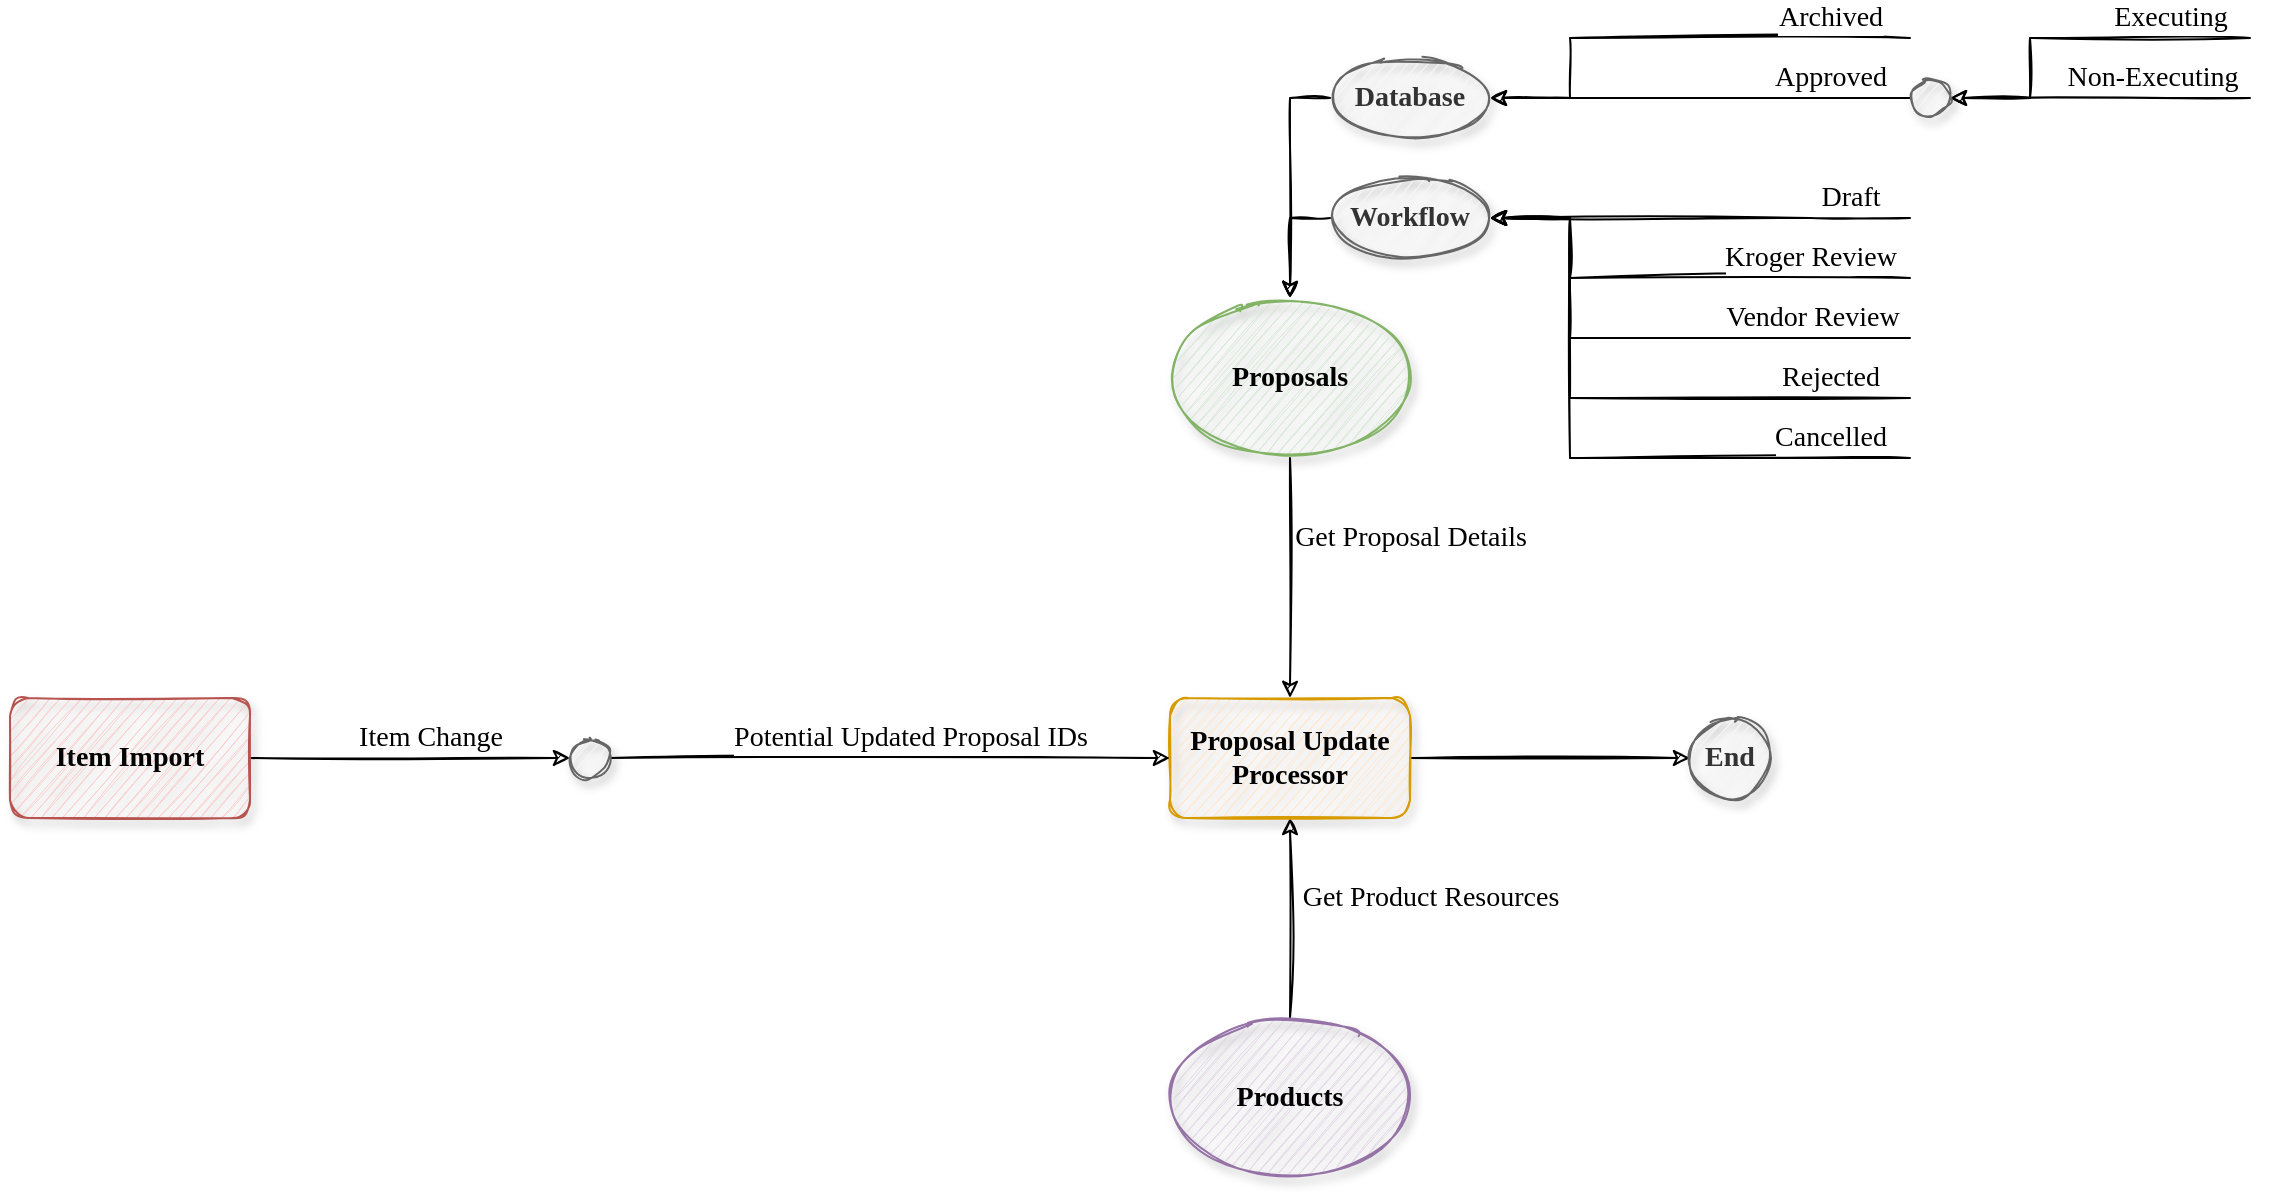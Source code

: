 <mxfile version="14.8.6" type="github"><diagram id="DQ5C5lG7SInc3p99U6VC" name="Page-1"><mxGraphModel dx="1422" dy="882" grid="1" gridSize="10" guides="1" tooltips="1" connect="1" arrows="1" fold="1" page="1" pageScale="1" pageWidth="827" pageHeight="1169" math="0" shadow="0"><root><mxCell id="0"/><mxCell id="1" parent="0"/><mxCell id="K9nIsjoXFBJWTDQDrknV-18" value="&lt;b&gt;Proposals&lt;/b&gt;" style="ellipse;whiteSpace=wrap;html=1;fillColor=#d5e8d4;strokeColor=#82b366;shadow=1;sketch=1;fontFamily=Comic Sans MS;verticalAlign=middle;fontSize=14;" vertex="1" parent="1"><mxGeometry x="660" y="220" width="120" height="80" as="geometry"/></mxCell><mxCell id="K9nIsjoXFBJWTDQDrknV-50" style="edgeStyle=orthogonalEdgeStyle;rounded=0;jumpSize=6;orthogonalLoop=1;jettySize=auto;html=1;entryX=0.5;entryY=1;entryDx=0;entryDy=0;endArrow=classic;endFill=1;startSize=6;endSize=6;strokeColor=#000000;strokeWidth=1;shadow=0;sketch=1;fontFamily=Comic Sans MS;verticalAlign=middle;fontSize=14;" edge="1" parent="1" source="K9nIsjoXFBJWTDQDrknV-19" target="K9nIsjoXFBJWTDQDrknV-46"><mxGeometry relative="1" as="geometry"/></mxCell><mxCell id="K9nIsjoXFBJWTDQDrknV-51" value="Get Product Resources" style="edgeLabel;html=1;align=center;verticalAlign=bottom;resizable=0;points=[];fontFamily=Comic Sans MS;fontSize=14;labelBackgroundColor=#ffffff;" vertex="1" connectable="0" parent="K9nIsjoXFBJWTDQDrknV-50"><mxGeometry x="-0.3" relative="1" as="geometry"><mxPoint x="70" y="-15" as="offset"/></mxGeometry></mxCell><mxCell id="K9nIsjoXFBJWTDQDrknV-19" value="&lt;b&gt;Products&lt;/b&gt;" style="ellipse;whiteSpace=wrap;html=1;fillColor=#e1d5e7;strokeColor=#9673a6;shadow=1;sketch=1;fontFamily=Comic Sans MS;verticalAlign=middle;fontSize=14;" vertex="1" parent="1"><mxGeometry x="660" y="580" width="120" height="80" as="geometry"/></mxCell><mxCell id="K9nIsjoXFBJWTDQDrknV-20" value="" style="endArrow=classic;html=1;edgeStyle=orthogonalEdgeStyle;strokeWidth=1;startSize=6;endSize=6;jumpSize=6;rounded=0;endFill=1;entryX=0.5;entryY=0;entryDx=0;entryDy=0;shadow=0;sketch=1;fontFamily=Comic Sans MS;verticalAlign=middle;fontSize=14;" edge="1" parent="1" source="K9nIsjoXFBJWTDQDrknV-18" target="K9nIsjoXFBJWTDQDrknV-46"><mxGeometry width="50" height="50" relative="1" as="geometry"><mxPoint x="420" y="420" as="sourcePoint"/><mxPoint x="720" y="480" as="targetPoint"/></mxGeometry></mxCell><mxCell id="K9nIsjoXFBJWTDQDrknV-21" value="Get Proposal Details" style="edgeLabel;html=1;align=center;verticalAlign=bottom;resizable=0;points=[];fontFamily=Comic Sans MS;fontSize=14;" vertex="1" connectable="0" parent="K9nIsjoXFBJWTDQDrknV-20"><mxGeometry x="-0.417" y="1" relative="1" as="geometry"><mxPoint x="59" y="15" as="offset"/></mxGeometry></mxCell><mxCell id="K9nIsjoXFBJWTDQDrknV-24" style="edgeStyle=orthogonalEdgeStyle;rounded=0;jumpSize=6;orthogonalLoop=1;jettySize=auto;html=1;endArrow=classic;endFill=1;startSize=6;endSize=6;strokeColor=#000000;strokeWidth=1;exitX=0;exitY=0.5;exitDx=0;exitDy=0;shadow=0;sketch=1;fontFamily=Comic Sans MS;verticalAlign=middle;fontSize=14;" edge="1" parent="1" source="K9nIsjoXFBJWTDQDrknV-22" target="K9nIsjoXFBJWTDQDrknV-18"><mxGeometry relative="1" as="geometry"/></mxCell><mxCell id="K9nIsjoXFBJWTDQDrknV-22" value="&lt;b&gt;Database&lt;/b&gt;" style="ellipse;whiteSpace=wrap;html=1;fillColor=#f5f5f5;strokeColor=#666666;fontColor=#333333;shadow=1;sketch=1;fontFamily=Comic Sans MS;verticalAlign=middle;fontSize=14;" vertex="1" parent="1"><mxGeometry x="740" y="100" width="80" height="40" as="geometry"/></mxCell><mxCell id="K9nIsjoXFBJWTDQDrknV-25" style="edgeStyle=orthogonalEdgeStyle;rounded=0;jumpSize=6;orthogonalLoop=1;jettySize=auto;html=1;endArrow=classic;endFill=1;startSize=6;endSize=6;strokeColor=#000000;strokeWidth=1;shadow=0;sketch=1;fontFamily=Comic Sans MS;verticalAlign=middle;fontSize=14;" edge="1" parent="1" source="K9nIsjoXFBJWTDQDrknV-23"><mxGeometry relative="1" as="geometry"><mxPoint x="720" y="220" as="targetPoint"/></mxGeometry></mxCell><mxCell id="K9nIsjoXFBJWTDQDrknV-23" value="&lt;b&gt;Workflow&lt;/b&gt;" style="ellipse;whiteSpace=wrap;html=1;fillColor=#f5f5f5;strokeColor=#666666;fontColor=#333333;shadow=1;sketch=1;fontFamily=Comic Sans MS;verticalAlign=middle;fontSize=14;" vertex="1" parent="1"><mxGeometry x="740" y="160" width="80" height="40" as="geometry"/></mxCell><mxCell id="K9nIsjoXFBJWTDQDrknV-26" value="" style="endArrow=classic;html=1;edgeStyle=orthogonalEdgeStyle;strokeWidth=1;startSize=6;endSize=6;jumpSize=6;rounded=0;endFill=1;entryX=1;entryY=0.5;entryDx=0;entryDy=0;exitX=0;exitY=0.5;exitDx=0;exitDy=0;shadow=0;sketch=1;fontFamily=Comic Sans MS;verticalAlign=middle;fontSize=14;" edge="1" parent="1" source="K9nIsjoXFBJWTDQDrknV-34" target="K9nIsjoXFBJWTDQDrknV-22"><mxGeometry width="50" height="50" relative="1" as="geometry"><mxPoint x="1020" y="120" as="sourcePoint"/><mxPoint x="950" y="370" as="targetPoint"/></mxGeometry></mxCell><mxCell id="K9nIsjoXFBJWTDQDrknV-27" value="Approved" style="edgeLabel;html=1;align=center;verticalAlign=bottom;resizable=0;points=[];fontFamily=Comic Sans MS;fontSize=14;" vertex="1" connectable="0" parent="K9nIsjoXFBJWTDQDrknV-26"><mxGeometry x="-0.417" y="1" relative="1" as="geometry"><mxPoint x="21" y="-1" as="offset"/></mxGeometry></mxCell><mxCell id="K9nIsjoXFBJWTDQDrknV-28" value="" style="endArrow=classic;html=1;edgeStyle=orthogonalEdgeStyle;strokeWidth=1;startSize=6;endSize=6;jumpSize=6;rounded=0;endFill=1;entryX=1;entryY=0.5;entryDx=0;entryDy=0;shadow=0;sketch=1;fontFamily=Comic Sans MS;verticalAlign=middle;fontSize=14;" edge="1" parent="1" target="K9nIsjoXFBJWTDQDrknV-22"><mxGeometry width="50" height="50" relative="1" as="geometry"><mxPoint x="1030" y="90" as="sourcePoint"/><mxPoint x="820" y="90" as="targetPoint"/><Array as="points"><mxPoint x="860" y="90"/><mxPoint x="860" y="120"/></Array></mxGeometry></mxCell><mxCell id="K9nIsjoXFBJWTDQDrknV-29" value="Archived" style="edgeLabel;html=1;align=center;verticalAlign=bottom;resizable=0;points=[];fontFamily=Comic Sans MS;fontSize=14;" vertex="1" connectable="0" parent="K9nIsjoXFBJWTDQDrknV-28"><mxGeometry x="-0.417" y="1" relative="1" as="geometry"><mxPoint x="30" y="-1" as="offset"/></mxGeometry></mxCell><mxCell id="K9nIsjoXFBJWTDQDrknV-30" value="" style="endArrow=classic;html=1;edgeStyle=orthogonalEdgeStyle;strokeWidth=1;startSize=6;endSize=6;jumpSize=6;rounded=0;endFill=1;entryX=1;entryY=0.5;entryDx=0;entryDy=0;shadow=0;sketch=1;fontFamily=Comic Sans MS;verticalAlign=bottom;fontSize=14;" edge="1" parent="1" target="K9nIsjoXFBJWTDQDrknV-34"><mxGeometry width="50" height="50" relative="1" as="geometry"><mxPoint x="1200" y="90" as="sourcePoint"/><mxPoint x="1150" y="90" as="targetPoint"/><Array as="points"><mxPoint x="1090" y="90"/><mxPoint x="1090" y="120"/></Array></mxGeometry></mxCell><mxCell id="K9nIsjoXFBJWTDQDrknV-31" value="Executing" style="edgeLabel;html=1;align=center;verticalAlign=bottom;resizable=0;points=[];fontFamily=Comic Sans MS;fontSize=14;" vertex="1" connectable="0" parent="K9nIsjoXFBJWTDQDrknV-30"><mxGeometry x="-0.417" y="1" relative="1" as="geometry"><mxPoint x="12" y="-1" as="offset"/></mxGeometry></mxCell><mxCell id="K9nIsjoXFBJWTDQDrknV-32" value="" style="endArrow=classic;html=1;edgeStyle=orthogonalEdgeStyle;strokeWidth=1;startSize=6;endSize=6;jumpSize=6;rounded=0;endFill=1;entryX=1;entryY=0.5;entryDx=0;entryDy=0;shadow=0;sketch=1;fontFamily=Comic Sans MS;verticalAlign=bottom;fontSize=14;" edge="1" parent="1" target="K9nIsjoXFBJWTDQDrknV-34"><mxGeometry width="50" height="50" relative="1" as="geometry"><mxPoint x="1200" y="120" as="sourcePoint"/><mxPoint x="1080" y="170" as="targetPoint"/><Array as="points"><mxPoint x="1200" y="120"/></Array></mxGeometry></mxCell><mxCell id="K9nIsjoXFBJWTDQDrknV-33" value="Non-Executing" style="edgeLabel;html=1;align=center;verticalAlign=bottom;resizable=0;points=[];fontFamily=Comic Sans MS;fontSize=14;" vertex="1" connectable="0" parent="K9nIsjoXFBJWTDQDrknV-32"><mxGeometry x="-0.417" y="1" relative="1" as="geometry"><mxPoint x="-6" y="-1" as="offset"/></mxGeometry></mxCell><mxCell id="K9nIsjoXFBJWTDQDrknV-34" value="" style="ellipse;whiteSpace=wrap;html=1;aspect=fixed;fillColor=#f5f5f5;strokeColor=#666666;fontColor=#333333;shadow=1;sketch=1;fontFamily=Comic Sans MS;verticalAlign=bottom;fontSize=14;" vertex="1" parent="1"><mxGeometry x="1030" y="110" width="20" height="20" as="geometry"/></mxCell><mxCell id="K9nIsjoXFBJWTDQDrknV-36" value="" style="endArrow=classic;html=1;edgeStyle=orthogonalEdgeStyle;strokeWidth=1;startSize=6;endSize=6;jumpSize=6;rounded=0;endFill=1;entryX=1;entryY=0.5;entryDx=0;entryDy=0;shadow=0;sketch=1;fontFamily=Comic Sans MS;verticalAlign=middle;fontSize=14;" edge="1" parent="1" target="K9nIsjoXFBJWTDQDrknV-23"><mxGeometry width="50" height="50" relative="1" as="geometry"><mxPoint x="1030" y="180" as="sourcePoint"/><mxPoint x="880" y="210" as="targetPoint"/><Array as="points"><mxPoint x="980" y="180"/><mxPoint x="980" y="180"/></Array></mxGeometry></mxCell><mxCell id="K9nIsjoXFBJWTDQDrknV-37" value="Draft" style="edgeLabel;html=1;align=center;verticalAlign=bottom;resizable=0;points=[];fontFamily=Comic Sans MS;fontSize=14;" vertex="1" connectable="0" parent="K9nIsjoXFBJWTDQDrknV-36"><mxGeometry x="-0.417" y="1" relative="1" as="geometry"><mxPoint x="31" y="-1" as="offset"/></mxGeometry></mxCell><mxCell id="K9nIsjoXFBJWTDQDrknV-38" value="" style="endArrow=classic;html=1;edgeStyle=orthogonalEdgeStyle;strokeWidth=1;startSize=6;endSize=6;jumpSize=6;rounded=0;endFill=1;shadow=0;sketch=1;fontFamily=Comic Sans MS;verticalAlign=middle;fontSize=14;" edge="1" parent="1"><mxGeometry width="50" height="50" relative="1" as="geometry"><mxPoint x="1030" y="210" as="sourcePoint"/><mxPoint x="820" y="180" as="targetPoint"/><Array as="points"><mxPoint x="1030" y="210"/><mxPoint x="860" y="210"/><mxPoint x="860" y="180"/></Array></mxGeometry></mxCell><mxCell id="K9nIsjoXFBJWTDQDrknV-39" value="Kroger Review" style="edgeLabel;html=1;align=center;verticalAlign=bottom;resizable=0;points=[];fontFamily=Comic Sans MS;fontSize=14;" vertex="1" connectable="0" parent="K9nIsjoXFBJWTDQDrknV-38"><mxGeometry x="-0.417" y="1" relative="1" as="geometry"><mxPoint x="20" y="-1" as="offset"/></mxGeometry></mxCell><mxCell id="K9nIsjoXFBJWTDQDrknV-40" value="" style="endArrow=classic;html=1;edgeStyle=orthogonalEdgeStyle;strokeWidth=1;startSize=6;endSize=6;jumpSize=6;rounded=0;endFill=1;entryX=1;entryY=0.5;entryDx=0;entryDy=0;shadow=0;sketch=1;fontFamily=Comic Sans MS;verticalAlign=middle;fontSize=14;" edge="1" parent="1" target="K9nIsjoXFBJWTDQDrknV-23"><mxGeometry width="50" height="50" relative="1" as="geometry"><mxPoint x="1030" y="240" as="sourcePoint"/><mxPoint x="830" y="261" as="targetPoint"/><Array as="points"><mxPoint x="1030" y="240"/><mxPoint x="860" y="240"/><mxPoint x="860" y="180"/></Array></mxGeometry></mxCell><mxCell id="K9nIsjoXFBJWTDQDrknV-41" value="Vendor Review" style="edgeLabel;html=1;align=center;verticalAlign=bottom;resizable=0;points=[];fontFamily=Comic Sans MS;fontSize=14;" vertex="1" connectable="0" parent="K9nIsjoXFBJWTDQDrknV-40"><mxGeometry x="-0.417" y="1" relative="1" as="geometry"><mxPoint x="29" y="-1" as="offset"/></mxGeometry></mxCell><mxCell id="K9nIsjoXFBJWTDQDrknV-42" value="" style="endArrow=classic;html=1;edgeStyle=orthogonalEdgeStyle;strokeWidth=1;startSize=6;endSize=6;jumpSize=6;rounded=0;endFill=1;entryX=1;entryY=0.5;entryDx=0;entryDy=0;shadow=0;sketch=1;fontFamily=Comic Sans MS;verticalAlign=middle;fontSize=14;" edge="1" parent="1" target="K9nIsjoXFBJWTDQDrknV-23"><mxGeometry width="50" height="50" relative="1" as="geometry"><mxPoint x="1030" y="270" as="sourcePoint"/><mxPoint x="840" y="290" as="targetPoint"/><Array as="points"><mxPoint x="1030" y="270"/><mxPoint x="860" y="270"/><mxPoint x="860" y="180"/></Array></mxGeometry></mxCell><mxCell id="K9nIsjoXFBJWTDQDrknV-43" value="Rejected" style="edgeLabel;html=1;align=center;verticalAlign=bottom;resizable=0;points=[];fontFamily=Comic Sans MS;fontSize=14;" vertex="1" connectable="0" parent="K9nIsjoXFBJWTDQDrknV-42"><mxGeometry x="-0.417" y="1" relative="1" as="geometry"><mxPoint x="47" y="-1" as="offset"/></mxGeometry></mxCell><mxCell id="K9nIsjoXFBJWTDQDrknV-44" value="" style="endArrow=classic;html=1;edgeStyle=orthogonalEdgeStyle;strokeWidth=1;startSize=6;endSize=6;jumpSize=6;rounded=0;endFill=1;shadow=0;sketch=1;fontFamily=Comic Sans MS;verticalAlign=middle;fontSize=14;" edge="1" parent="1"><mxGeometry width="50" height="50" relative="1" as="geometry"><mxPoint x="1030" y="300" as="sourcePoint"/><mxPoint x="820" y="180" as="targetPoint"/><Array as="points"><mxPoint x="1030" y="300"/><mxPoint x="860" y="300"/><mxPoint x="860" y="180"/></Array></mxGeometry></mxCell><mxCell id="K9nIsjoXFBJWTDQDrknV-45" value="Cancelled" style="edgeLabel;html=1;align=center;verticalAlign=bottom;resizable=0;points=[];fontFamily=Comic Sans MS;fontSize=14;" vertex="1" connectable="0" parent="K9nIsjoXFBJWTDQDrknV-44"><mxGeometry x="-0.417" y="1" relative="1" as="geometry"><mxPoint x="56" y="-1" as="offset"/></mxGeometry></mxCell><mxCell id="K9nIsjoXFBJWTDQDrknV-52" style="edgeStyle=orthogonalEdgeStyle;rounded=0;jumpSize=6;orthogonalLoop=1;jettySize=auto;html=1;endArrow=classic;endFill=1;startSize=6;endSize=6;strokeColor=#000000;strokeWidth=1;entryX=0;entryY=0.5;entryDx=0;entryDy=0;shadow=0;sketch=1;fontFamily=Comic Sans MS;verticalAlign=middle;fontSize=14;" edge="1" parent="1" source="K9nIsjoXFBJWTDQDrknV-46" target="K9nIsjoXFBJWTDQDrknV-54"><mxGeometry relative="1" as="geometry"><mxPoint x="1030" y="450" as="targetPoint"/></mxGeometry></mxCell><mxCell id="K9nIsjoXFBJWTDQDrknV-46" value="&lt;b&gt;Proposal Update Processor&lt;/b&gt;" style="rounded=1;whiteSpace=wrap;html=1;fillColor=#ffe6cc;strokeColor=#d79b00;shadow=1;sketch=1;fontFamily=Comic Sans MS;verticalAlign=middle;fontSize=14;" vertex="1" parent="1"><mxGeometry x="660" y="420" width="120" height="60" as="geometry"/></mxCell><mxCell id="K9nIsjoXFBJWTDQDrknV-48" style="edgeStyle=orthogonalEdgeStyle;jumpSize=6;orthogonalLoop=1;jettySize=auto;html=1;endArrow=classic;endFill=1;startSize=6;endSize=6;strokeColor=#000000;strokeWidth=1;rounded=0;shadow=0;sketch=1;fontFamily=Comic Sans MS;verticalAlign=middle;fontSize=14;" edge="1" parent="1" source="K9nIsjoXFBJWTDQDrknV-47" target="K9nIsjoXFBJWTDQDrknV-46"><mxGeometry relative="1" as="geometry"/></mxCell><mxCell id="K9nIsjoXFBJWTDQDrknV-58" value="Potential Updated Proposal IDs" style="edgeLabel;html=1;align=center;verticalAlign=bottom;resizable=0;points=[];fontSize=14;fontFamily=Comic Sans MS;" vertex="1" connectable="0" parent="K9nIsjoXFBJWTDQDrknV-48"><mxGeometry x="-0.3" y="2" relative="1" as="geometry"><mxPoint x="52" y="2" as="offset"/></mxGeometry></mxCell><mxCell id="K9nIsjoXFBJWTDQDrknV-47" value="" style="ellipse;whiteSpace=wrap;html=1;aspect=fixed;fillColor=#f5f5f5;strokeColor=#666666;fontColor=#333333;shadow=1;sketch=1;fontFamily=Comic Sans MS;verticalAlign=middle;fontSize=14;" vertex="1" parent="1"><mxGeometry x="360" y="440" width="20" height="20" as="geometry"/></mxCell><mxCell id="K9nIsjoXFBJWTDQDrknV-54" value="&lt;b&gt;End&lt;/b&gt;" style="ellipse;whiteSpace=wrap;html=1;aspect=fixed;fillColor=#f5f5f5;strokeColor=#666666;fontColor=#333333;shadow=1;sketch=1;fontFamily=Comic Sans MS;verticalAlign=middle;fontSize=14;" vertex="1" parent="1"><mxGeometry x="920" y="430" width="40" height="40" as="geometry"/></mxCell><mxCell id="K9nIsjoXFBJWTDQDrknV-56" style="edgeStyle=orthogonalEdgeStyle;rounded=0;sketch=1;jumpSize=6;orthogonalLoop=1;jettySize=auto;html=1;entryX=0;entryY=0.5;entryDx=0;entryDy=0;shadow=0;fontFamily=Comic Sans MS;fontSize=14;endArrow=classic;endFill=1;startSize=6;endSize=6;strokeColor=#000000;strokeWidth=1;verticalAlign=middle;" edge="1" parent="1" source="K9nIsjoXFBJWTDQDrknV-55" target="K9nIsjoXFBJWTDQDrknV-47"><mxGeometry relative="1" as="geometry"/></mxCell><mxCell id="K9nIsjoXFBJWTDQDrknV-57" value="Item Change" style="edgeLabel;html=1;align=center;verticalAlign=bottom;resizable=0;points=[];fontSize=14;fontFamily=Comic Sans MS;" vertex="1" connectable="0" parent="K9nIsjoXFBJWTDQDrknV-56"><mxGeometry x="-0.214" relative="1" as="geometry"><mxPoint x="27" as="offset"/></mxGeometry></mxCell><mxCell id="K9nIsjoXFBJWTDQDrknV-55" value="&lt;b&gt;Item Import&lt;/b&gt;" style="rounded=1;whiteSpace=wrap;html=1;shadow=1;labelBackgroundColor=none;sketch=1;fontFamily=Comic Sans MS;fontSize=14;verticalAlign=middle;fillColor=#f8cecc;strokeColor=#b85450;glass=0;" vertex="1" parent="1"><mxGeometry x="80" y="420" width="120" height="60" as="geometry"/></mxCell></root></mxGraphModel></diagram></mxfile>
